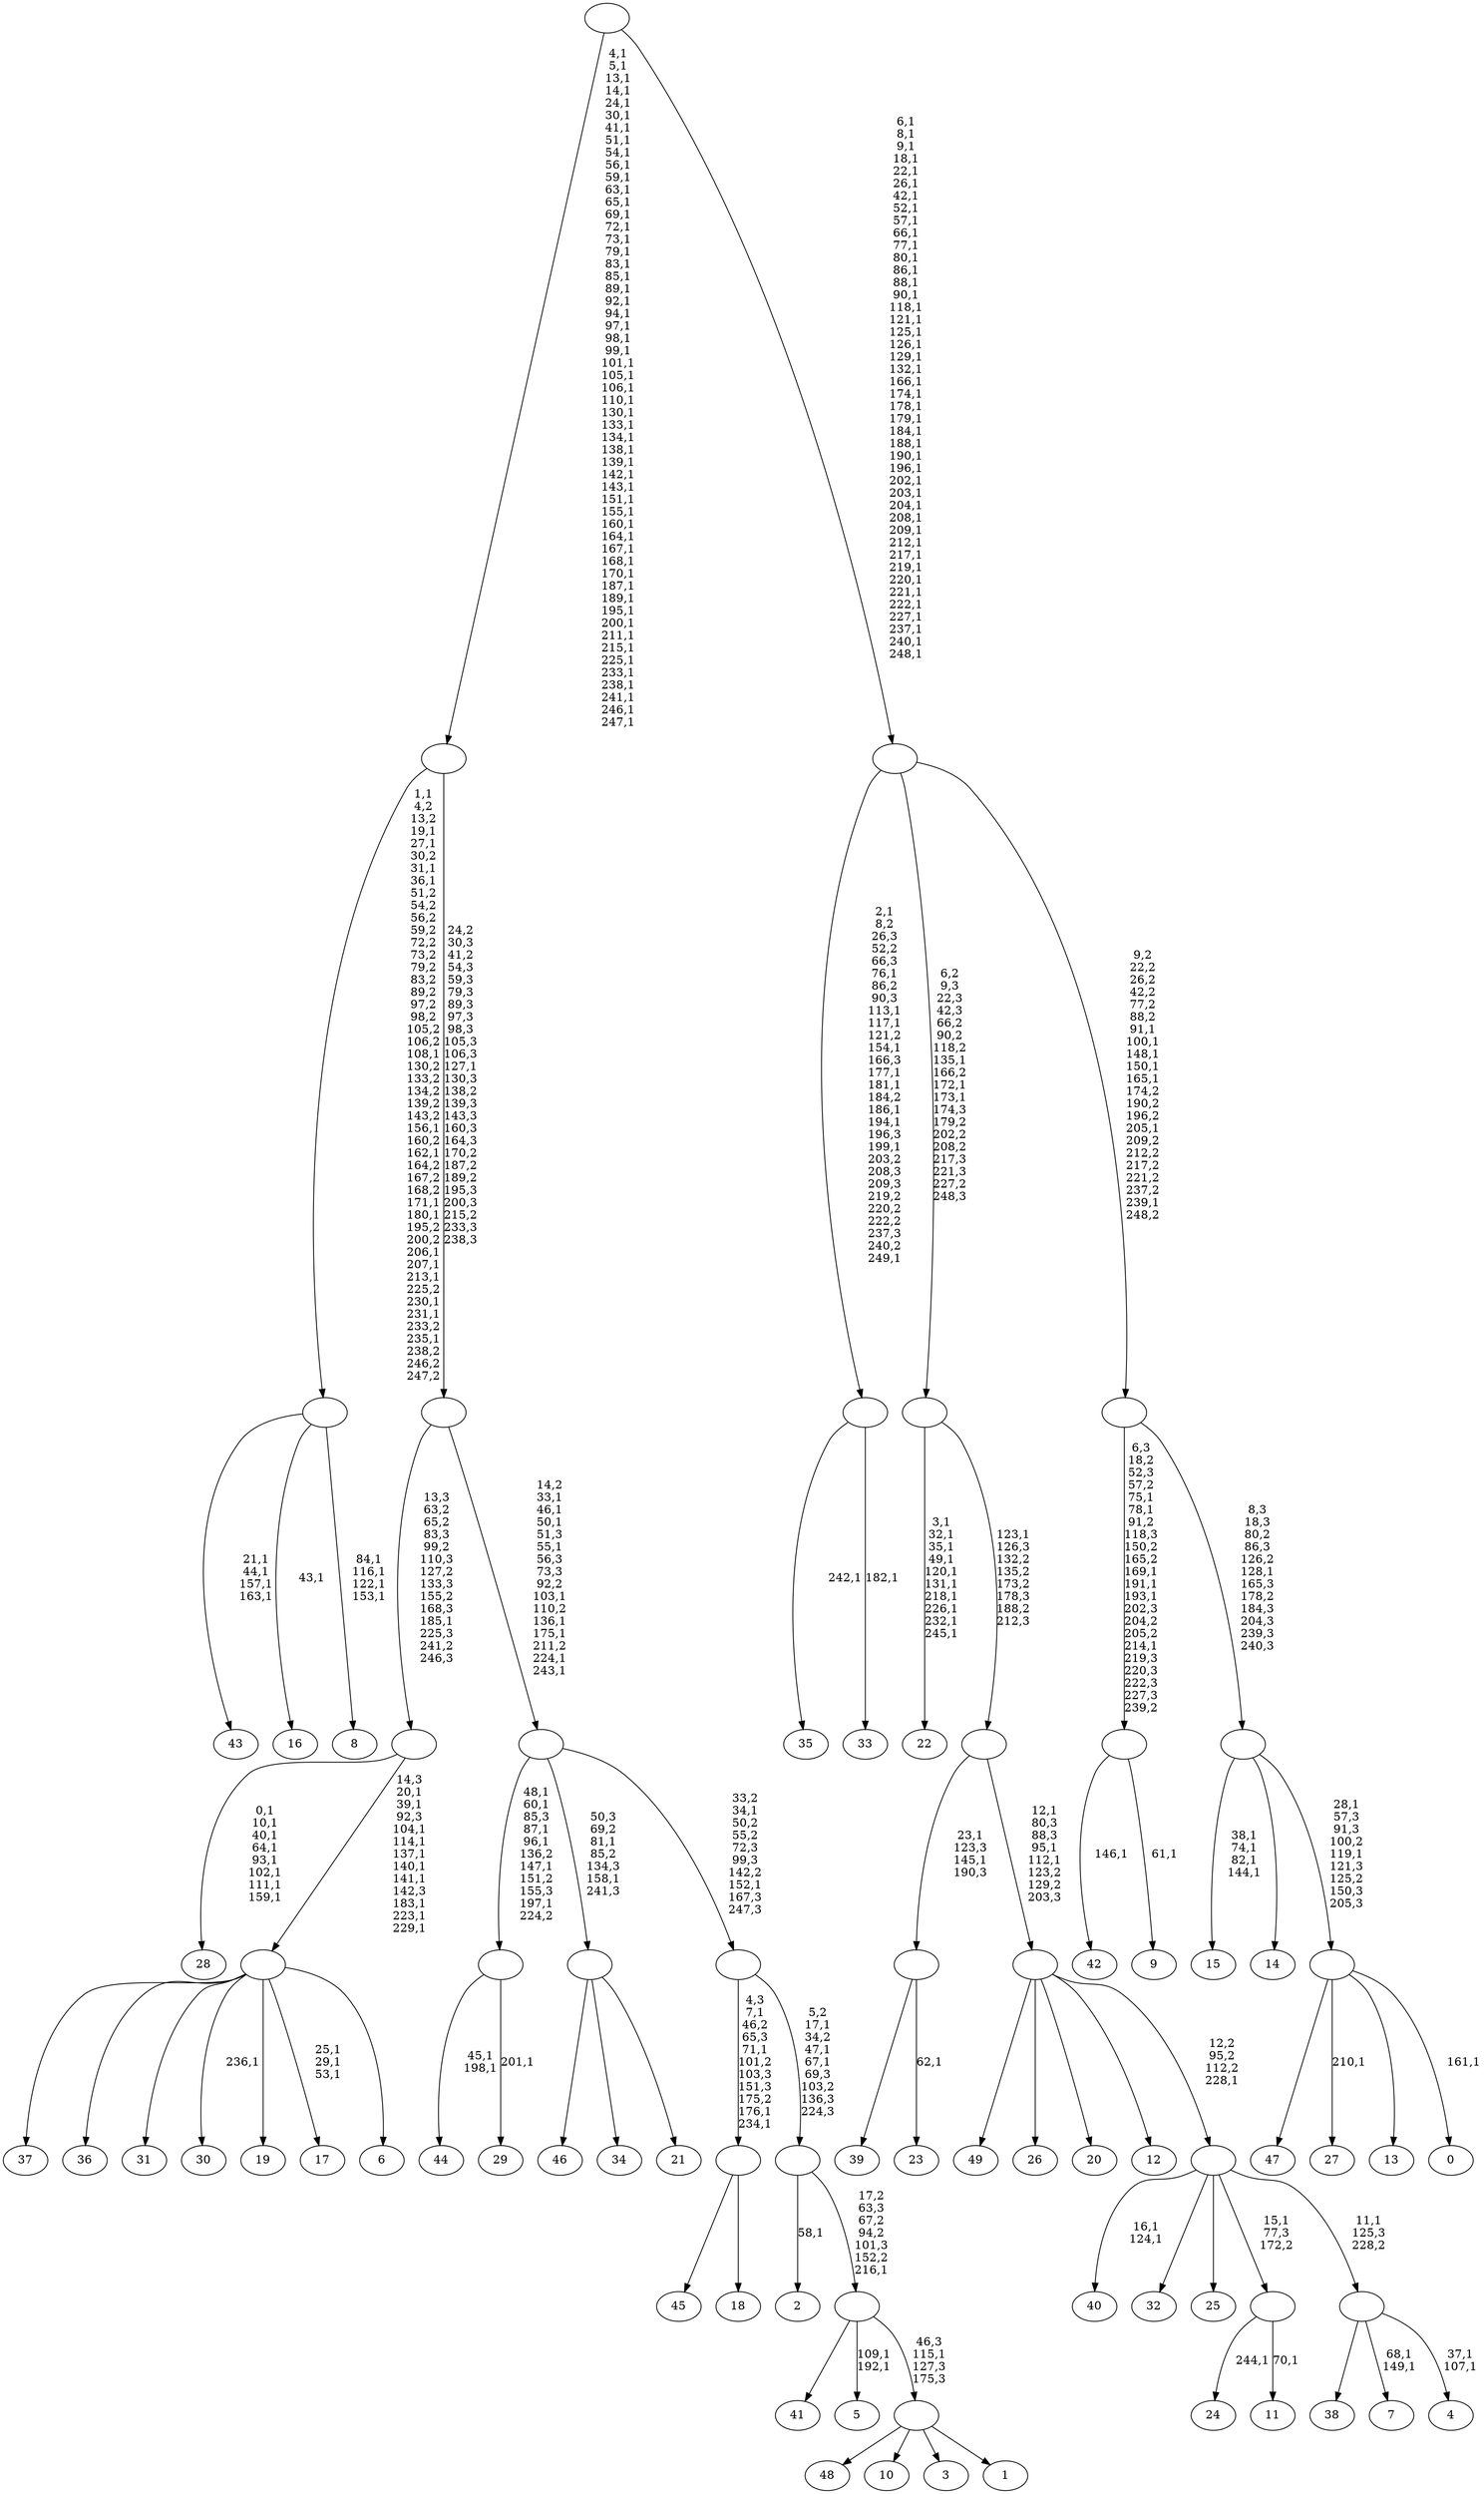 digraph T {
	300 [label="49"]
	299 [label="48"]
	298 [label="47"]
	297 [label="46"]
	296 [label="45"]
	295 [label="44"]
	292 [label="43"]
	287 [label="42"]
	285 [label="41"]
	284 [label="40"]
	281 [label="39"]
	280 [label="38"]
	279 [label="37"]
	278 [label="36"]
	277 [label="35"]
	275 [label="34"]
	274 [label="33"]
	272 [label=""]
	261 [label="32"]
	260 [label="31"]
	259 [label="30"]
	257 [label="29"]
	255 [label=""]
	249 [label="28"]
	240 [label="27"]
	238 [label="26"]
	237 [label="25"]
	236 [label="24"]
	234 [label="23"]
	232 [label=""]
	230 [label="22"]
	219 [label="21"]
	218 [label=""]
	216 [label="20"]
	215 [label="19"]
	214 [label="18"]
	213 [label=""]
	209 [label="17"]
	205 [label="16"]
	203 [label="15"]
	198 [label="14"]
	197 [label="13"]
	196 [label="12"]
	195 [label="11"]
	193 [label=""]
	192 [label="10"]
	191 [label="9"]
	189 [label=""]
	183 [label="8"]
	178 [label=""]
	162 [label="7"]
	159 [label="6"]
	158 [label=""]
	148 [label=""]
	147 [label="5"]
	144 [label="4"]
	141 [label=""]
	140 [label=""]
	139 [label=""]
	136 [label=""]
	135 [label=""]
	132 [label="3"]
	131 [label="2"]
	129 [label="1"]
	128 [label=""]
	127 [label=""]
	126 [label=""]
	123 [label=""]
	121 [label=""]
	112 [label=""]
	111 [label=""]
	56 [label="0"]
	54 [label=""]
	52 [label=""]
	51 [label=""]
	44 [label=""]
	0 [label=""]
	272 -> 274 [label="182,1"]
	272 -> 277 [label="242,1"]
	255 -> 257 [label="201,1"]
	255 -> 295 [label="45,1\n198,1"]
	232 -> 234 [label="62,1"]
	232 -> 281 [label=""]
	218 -> 297 [label=""]
	218 -> 275 [label=""]
	218 -> 219 [label=""]
	213 -> 296 [label=""]
	213 -> 214 [label=""]
	193 -> 195 [label="70,1"]
	193 -> 236 [label="244,1"]
	189 -> 191 [label="61,1"]
	189 -> 287 [label="146,1"]
	178 -> 183 [label="84,1\n116,1\n122,1\n153,1"]
	178 -> 205 [label="43,1"]
	178 -> 292 [label="21,1\n44,1\n157,1\n163,1"]
	158 -> 209 [label="25,1\n29,1\n53,1"]
	158 -> 259 [label="236,1"]
	158 -> 279 [label=""]
	158 -> 278 [label=""]
	158 -> 260 [label=""]
	158 -> 215 [label=""]
	158 -> 159 [label=""]
	148 -> 158 [label="14,3\n20,1\n39,1\n92,3\n104,1\n114,1\n137,1\n140,1\n141,1\n142,3\n183,1\n223,1\n229,1"]
	148 -> 249 [label="0,1\n10,1\n40,1\n64,1\n93,1\n102,1\n111,1\n159,1"]
	141 -> 144 [label="37,1\n107,1"]
	141 -> 162 [label="68,1\n149,1"]
	141 -> 280 [label=""]
	140 -> 284 [label="16,1\n124,1"]
	140 -> 261 [label=""]
	140 -> 237 [label=""]
	140 -> 193 [label="15,1\n77,3\n172,2"]
	140 -> 141 [label="11,1\n125,3\n228,2"]
	139 -> 300 [label=""]
	139 -> 238 [label=""]
	139 -> 216 [label=""]
	139 -> 196 [label=""]
	139 -> 140 [label="12,2\n95,2\n112,2\n228,1"]
	136 -> 139 [label="12,1\n80,3\n88,3\n95,1\n112,1\n123,2\n129,2\n203,3"]
	136 -> 232 [label="23,1\n123,3\n145,1\n190,3"]
	135 -> 230 [label="3,1\n32,1\n35,1\n49,1\n120,1\n131,1\n218,1\n226,1\n232,1\n245,1"]
	135 -> 136 [label="123,1\n126,3\n132,2\n135,2\n173,2\n178,3\n188,2\n212,3"]
	128 -> 299 [label=""]
	128 -> 192 [label=""]
	128 -> 132 [label=""]
	128 -> 129 [label=""]
	127 -> 147 [label="109,1\n192,1"]
	127 -> 285 [label=""]
	127 -> 128 [label="46,3\n115,1\n127,3\n175,3"]
	126 -> 131 [label="58,1"]
	126 -> 127 [label="17,2\n63,3\n67,2\n94,2\n101,3\n152,2\n216,1"]
	123 -> 126 [label="5,2\n17,1\n34,2\n47,1\n67,1\n69,3\n103,2\n136,3\n224,3"]
	123 -> 213 [label="4,3\n7,1\n46,2\n65,3\n71,1\n101,2\n103,3\n151,3\n175,2\n176,1\n234,1"]
	121 -> 123 [label="33,2\n34,1\n50,2\n55,2\n72,3\n99,3\n142,2\n152,1\n167,3\n247,3"]
	121 -> 218 [label="50,3\n69,2\n81,1\n85,2\n134,3\n158,1\n241,3"]
	121 -> 255 [label="48,1\n60,1\n85,3\n87,1\n96,1\n136,2\n147,1\n151,2\n155,3\n197,1\n224,2"]
	112 -> 121 [label="14,2\n33,1\n46,1\n50,1\n51,3\n55,1\n56,3\n73,3\n92,2\n103,1\n110,2\n136,1\n175,1\n211,2\n224,1\n243,1"]
	112 -> 148 [label="13,3\n63,2\n65,2\n83,3\n99,2\n110,3\n127,2\n133,3\n155,2\n168,3\n185,1\n225,3\n241,2\n246,3"]
	111 -> 178 [label="1,1\n4,2\n13,2\n19,1\n27,1\n30,2\n31,1\n36,1\n51,2\n54,2\n56,2\n59,2\n72,2\n73,2\n79,2\n83,2\n89,2\n97,2\n98,2\n105,2\n106,2\n108,1\n130,2\n133,2\n134,2\n139,2\n143,2\n156,1\n160,2\n162,1\n164,2\n167,2\n168,2\n171,1\n180,1\n195,2\n200,2\n206,1\n207,1\n213,1\n225,2\n230,1\n231,1\n233,2\n235,1\n238,2\n246,2\n247,2"]
	111 -> 112 [label="24,2\n30,3\n41,2\n54,3\n59,3\n79,3\n89,3\n97,3\n98,3\n105,3\n106,3\n127,1\n130,3\n138,2\n139,3\n143,3\n160,3\n164,3\n170,2\n187,2\n189,2\n195,3\n200,3\n215,2\n233,3\n238,3"]
	54 -> 56 [label="161,1"]
	54 -> 240 [label="210,1"]
	54 -> 298 [label=""]
	54 -> 197 [label=""]
	52 -> 54 [label="28,1\n57,3\n91,3\n100,2\n119,1\n121,3\n125,2\n150,3\n205,3"]
	52 -> 203 [label="38,1\n74,1\n82,1\n144,1"]
	52 -> 198 [label=""]
	51 -> 189 [label="6,3\n18,2\n52,3\n57,2\n75,1\n78,1\n91,2\n118,3\n150,2\n165,2\n169,1\n191,1\n193,1\n202,3\n204,2\n205,2\n214,1\n219,3\n220,3\n222,3\n227,3\n239,2"]
	51 -> 52 [label="8,3\n18,3\n80,2\n86,3\n126,2\n128,1\n165,3\n178,2\n184,3\n204,3\n239,3\n240,3"]
	44 -> 51 [label="9,2\n22,2\n26,2\n42,2\n77,2\n88,2\n91,1\n100,1\n148,1\n150,1\n165,1\n174,2\n190,2\n196,2\n205,1\n209,2\n212,2\n217,2\n221,2\n237,2\n239,1\n248,2"]
	44 -> 135 [label="6,2\n9,3\n22,3\n42,3\n66,2\n90,2\n118,2\n135,1\n166,2\n172,1\n173,1\n174,3\n179,2\n202,2\n208,2\n217,3\n221,3\n227,2\n248,3"]
	44 -> 272 [label="2,1\n8,2\n26,3\n52,2\n66,3\n76,1\n86,2\n90,3\n113,1\n117,1\n121,2\n154,1\n166,3\n177,1\n181,1\n184,2\n186,1\n194,1\n196,3\n199,1\n203,2\n208,3\n209,3\n219,2\n220,2\n222,2\n237,3\n240,2\n249,1"]
	0 -> 44 [label="6,1\n8,1\n9,1\n18,1\n22,1\n26,1\n42,1\n52,1\n57,1\n66,1\n77,1\n80,1\n86,1\n88,1\n90,1\n118,1\n121,1\n125,1\n126,1\n129,1\n132,1\n166,1\n174,1\n178,1\n179,1\n184,1\n188,1\n190,1\n196,1\n202,1\n203,1\n204,1\n208,1\n209,1\n212,1\n217,1\n219,1\n220,1\n221,1\n222,1\n227,1\n237,1\n240,1\n248,1"]
	0 -> 111 [label="4,1\n5,1\n13,1\n14,1\n24,1\n30,1\n41,1\n51,1\n54,1\n56,1\n59,1\n63,1\n65,1\n69,1\n72,1\n73,1\n79,1\n83,1\n85,1\n89,1\n92,1\n94,1\n97,1\n98,1\n99,1\n101,1\n105,1\n106,1\n110,1\n130,1\n133,1\n134,1\n138,1\n139,1\n142,1\n143,1\n151,1\n155,1\n160,1\n164,1\n167,1\n168,1\n170,1\n187,1\n189,1\n195,1\n200,1\n211,1\n215,1\n225,1\n233,1\n238,1\n241,1\n246,1\n247,1"]
}
